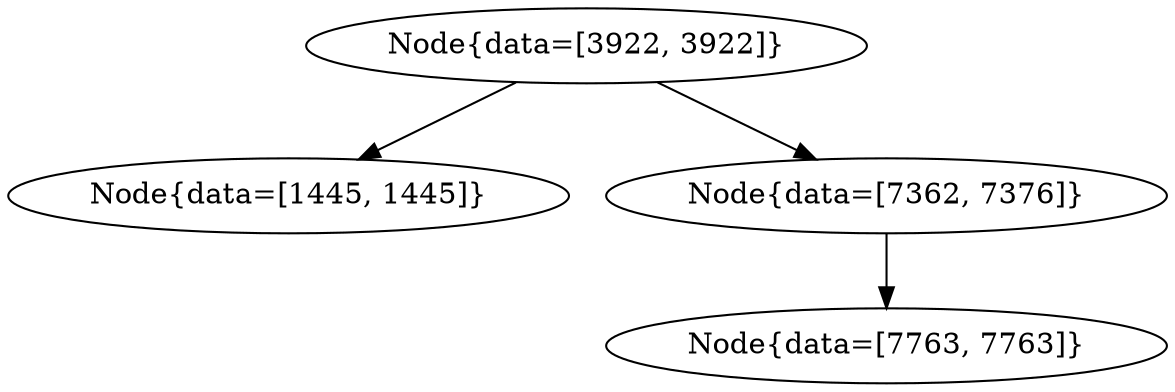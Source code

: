 digraph G{
877175368 [label="Node{data=[3922, 3922]}"]
877175368 -> 142115220
142115220 [label="Node{data=[1445, 1445]}"]
877175368 -> 1515271719
1515271719 [label="Node{data=[7362, 7376]}"]
1515271719 -> 1094794330
1094794330 [label="Node{data=[7763, 7763]}"]
}